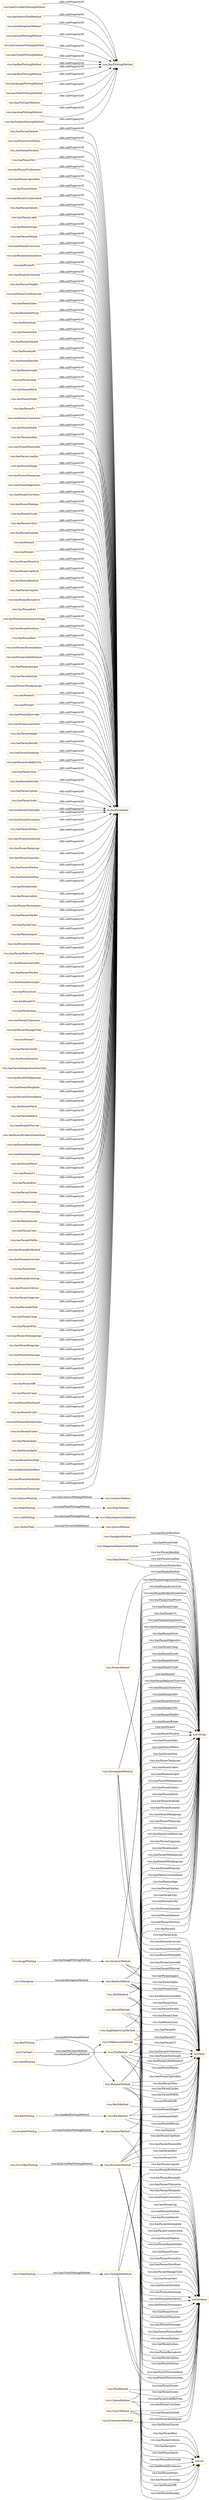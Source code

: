 digraph ar2dtool_diagram { 
rankdir=LR;
size="1501"
node [shape = rectangle, color="orange"]; "visu:ScatterMethod" "visu:QuiverMethod" "visu:StackplotMethod" "visu:XcorrMethod" "visu:FillBetweenMethod" "visu:PhaseSpectrumMethod" "visu:PcolormeshMethod" "visu:ViolinplotMethod" "visu:PcolorMethod" "visu:CohereMethod" "visu:MagnitudeSpectrumMethod" "visu:AngleSpectrumMethod" "visu:HistMethod" "visu:Hist2dMethod" "visu:PolarMethod" "visu:ContourMethod" "visu:StemMethod" "visu:PieMethod" "visu:PlotMethod" "visu:ErrorbarMethod" "visu:BarhMethod" "visu:StreamplotMethod" "visu:BarMethod" "visu:BoxplotMethod" "visu:HexbinMethod" "visu:ImshowMethod" ; /*classes style*/
	"visu:hasParamDataset" -> "ds:hasParameter" [ label = "rdfs:subPropertyOf" ];
	"visu:hasErrorBarPlottingMethod" -> "visu:hasPlottingMethod" [ label = "rdfs:subPropertyOf" ];
	"visu:hasParamStartPoints" -> "ds:hasParameter" [ label = "rdfs:subPropertyOf" ];
	"visu:hasParamNormed" -> "ds:hasParameter" [ label = "rdfs:subPropertyOf" ];
	"visu:hasParamYerr" -> "ds:hasParameter" [ label = "rdfs:subPropertyOf" ];
	"visu:hasParamPctdistance" -> "ds:hasParameter" [ label = "rdfs:subPropertyOf" ];
	"visu:hasParamCapwidths" -> "ds:hasParameter" [ label = "rdfs:subPropertyOf" ];
	"visu:hasParamPoints" -> "ds:hasParameter" [ label = "rdfs:subPropertyOf" ];
	"visu:hasParamCounterclock" -> "ds:hasParameter" [ label = "rdfs:subPropertyOf" ];
	"visu:hasParamDensity" -> "ds:hasParameter" [ label = "rdfs:subPropertyOf" ];
	"visu:hasParamLabel" -> "ds:hasParameter" [ label = "rdfs:subPropertyOf" ];
	"visu:hasParamOrigin" -> "ds:hasParameter" [ label = "rdfs:subPropertyOf" ];
	"visu:hasParamMincnt" -> "ds:hasParameter" [ label = "rdfs:subPropertyOf" ];
	"visu:hasParamErrorevery" -> "ds:hasParameter" [ label = "rdfs:subPropertyOf" ];
	"visu:hasParamInterpolation" -> "ds:hasParameter" [ label = "rdfs:subPropertyOf" ];
	"visu:hasParamFc" -> "ds:hasParameter" [ label = "rdfs:subPropertyOf" ];
	"visu:hasParamArrowstyle" -> "ds:hasParameter" [ label = "rdfs:subPropertyOf" ];
	"visu:hasParamWeights" -> "ds:hasParameter" [ label = "rdfs:subPropertyOf" ];
	"visu:hasParamConfIntervals" -> "ds:hasParameter" [ label = "rdfs:subPropertyOf" ];
	"visu:hasParamSides" -> "ds:hasParameter" [ label = "rdfs:subPropertyOf" ];
	"visu:hasParamHisttype" -> "ds:hasParameter" [ label = "rdfs:subPropertyOf" ];
	"visu:hasVectorFieldMethod" -> "visu:hasPlottingMethod" [ label = "rdfs:subPropertyOf" ];
	"visu:hasHistogramMethod" -> "visu:hasPlottingMethod" [ label = "rdfs:subPropertyOf" ];
	"visu:hasParamLog" -> "ds:hasParameter" [ label = "rdfs:subPropertyOf" ];
	"visu:hasParamNorm" -> "ds:hasParameter" [ label = "rdfs:subPropertyOf" ];
	"visu:hasParamStacked" -> "ds:hasParameter" [ label = "rdfs:subPropertyOf" ];
	"visu:hasParamLeft" -> "ds:hasParameter" [ label = "rdfs:subPropertyOf" ];
	"visu:hasParamBasefmt" -> "ds:hasParameter" [ label = "rdfs:subPropertyOf" ];
	"visu:hasParamScalex" -> "ds:hasParameter" [ label = "rdfs:subPropertyOf" ];
	"visu:hasParamStep" -> "ds:hasParameter" [ label = "rdfs:subPropertyOf" ];
	"visu:hasParamHatch" -> "ds:hasParameter" [ label = "rdfs:subPropertyOf" ];
	"visu:hasParamWidth" -> "ds:hasParameter" [ label = "rdfs:subPropertyOf" ];
	"visu:hasParamFs" -> "ds:hasParameter" [ label = "rdfs:subPropertyOf" ];
	"visu:hasParamCumulative" -> "ds:hasParameter" [ label = "rdfs:subPropertyOf" ];
	"visu:hasParamPadTo" -> "ds:hasParameter" [ label = "rdfs:subPropertyOf" ];
	"visu:hasParamLolims" -> "ds:hasParameter" [ label = "rdfs:subPropertyOf" ];
	"visu:hasParamElinewidth" -> "ds:hasParameter" [ label = "rdfs:subPropertyOf" ];
	"visu:hasParamLinefmt" -> "ds:hasParameter" [ label = "rdfs:subPropertyOf" ];
	"visu:hasLinePlottingMethod" -> "visu:hasPlottingMethod" [ label = "rdfs:subPropertyOf" ];
	"visu:hasParamRange" -> "ds:hasParameter" [ label = "rdfs:subPropertyOf" ];
	"visu:hasParamMeanprops" -> "ds:hasParameter" [ label = "rdfs:subPropertyOf" ];
	"visu:hasParamEdgecolors" -> "ds:hasParameter" [ label = "rdfs:subPropertyOf" ];
	"visu:hasParamUsevlines" -> "ds:hasParameter" [ label = "rdfs:subPropertyOf" ];
	"visu:hasParamMaxlags" -> "ds:hasParameter" [ label = "rdfs:subPropertyOf" ];
	"visu:hasParamYscale" -> "ds:hasParameter" [ label = "rdfs:subPropertyOf" ];
	"visu:hasParamColors" -> "ds:hasParameter" [ label = "rdfs:subPropertyOf" ];
	"visu:hasParamExplode" -> "ds:hasParameter" [ label = "rdfs:subPropertyOf" ];
	"visu:hasParamX" -> "ds:hasParameter" [ label = "rdfs:subPropertyOf" ];
	"visu:hasParamC" -> "ds:hasParameter" [ label = "rdfs:subPropertyOf" ];
	"visu:hasParamShowbox" -> "ds:hasParameter" [ label = "rdfs:subPropertyOf" ];
	"visu:hasParamCapthick" -> "ds:hasParameter" [ label = "rdfs:subPropertyOf" ];
	"visu:hasParamBaseline" -> "ds:hasParameter" [ label = "rdfs:subPropertyOf" ];
	"visu:hasParamCapsize" -> "ds:hasParameter" [ label = "rdfs:subPropertyOf" ];
	"visu:hasParamBarsabove" -> "ds:hasParameter" [ label = "rdfs:subPropertyOf" ];
	"visu:hasParamFmt" -> "ds:hasParameter" [ label = "rdfs:subPropertyOf" ];
	"visu:hasParamInterpolationStage" -> "ds:hasParameter" [ label = "rdfs:subPropertyOf" ];
	"visu:hasContourPlottingMethod" -> "visu:hasPlottingMethod" [ label = "rdfs:subPropertyOf" ];
	"visu:hasParamPositions" -> "ds:hasParameter" [ label = "rdfs:subPropertyOf" ];
	"visu:hasParamXerr" -> "ds:hasParameter" [ label = "rdfs:subPropertyOf" ];
	"visu:hasParamShowmedians" -> "ds:hasParameter" [ label = "rdfs:subPropertyOf" ];
	"visu:hasParamLabeldistance" -> "ds:hasParameter" [ label = "rdfs:subPropertyOf" ];
	"visu:hasParamAutopct" -> "ds:hasParameter" [ label = "rdfs:subPropertyOf" ];
	"visu:hasParamExtent" -> "ds:hasParameter" [ label = "rdfs:subPropertyOf" ];
	"visu:hasViolinPlottingMethod" -> "visu:hasPlottingMethod" [ label = "rdfs:subPropertyOf" ];
	"visu:hasParamWhiskerprops" -> "ds:hasParameter" [ label = "rdfs:subPropertyOf" ];
	"visu:hasParamY1" -> "ds:hasParameter" [ label = "rdfs:subPropertyOf" ];
	"visu:hasParamS" -> "ds:hasParameter" [ label = "rdfs:subPropertyOf" ];
	"visu:hasParamShowcaps" -> "ds:hasParameter" [ label = "rdfs:subPropertyOf" ];
	"visu:hasParamLinewidths" -> "ds:hasParameter" [ label = "rdfs:subPropertyOf" ];
	"visu:hasParamHeight" -> "ds:hasParameter" [ label = "rdfs:subPropertyOf" ];
	"visu:hasParamRwidth" -> "ds:hasParameter" [ label = "rdfs:subPropertyOf" ];
	"visu:hasParamMeanline" -> "ds:hasParameter" [ label = "rdfs:subPropertyOf" ];
	"visu:hasParamScaleByFreq" -> "ds:hasParameter" [ label = "rdfs:subPropertyOf" ];
	"visu:hasParamVmin" -> "ds:hasParameter" [ label = "rdfs:subPropertyOf" ];
	"visu:hasParamDetrend" -> "ds:hasParameter" [ label = "rdfs:subPropertyOf" ];
	"visu:hasParamUplims" -> "ds:hasParameter" [ label = "rdfs:subPropertyOf" ];
	"visu:hasParamScale" -> "ds:hasParameter" [ label = "rdfs:subPropertyOf" ];
	"visu:hasBarPlottingMethod" -> "visu:hasPlottingMethod" [ label = "rdfs:subPropertyOf" ];
	"visu:hasParamMinlength" -> "ds:hasParameter" [ label = "rdfs:subPropertyOf" ];
	"visu:hasParamNormalize" -> "ds:hasParameter" [ label = "rdfs:subPropertyOf" ];
	"visu:hasParamXlolims" -> "ds:hasParameter" [ label = "rdfs:subPropertyOf" ];
	"visu:hasBoxPlottingMethod" -> "visu:hasPlottingMethod" [ label = "rdfs:subPropertyOf" ];
	"visu:hasParamAntialiased" -> "ds:hasParameter" [ label = "rdfs:subPropertyOf" ];
	"visu:hasParamTextprops" -> "ds:hasParameter" [ label = "rdfs:subPropertyOf" ];
	"visu:hasParamQuantiles" -> "ds:hasParameter" [ label = "rdfs:subPropertyOf" ];
	"visu:hasParamShadow" -> "ds:hasParameter" [ label = "rdfs:subPropertyOf" ];
	"visu:hasParamShading" -> "ds:hasParameter" [ label = "rdfs:subPropertyOf" ];
	"visu:hasImagePlottingMethod" -> "visu:hasPlottingMethod" [ label = "rdfs:subPropertyOf" ];
	"visu:hasParamScaley" -> "ds:hasParameter" [ label = "rdfs:subPropertyOf" ];
	"visu:hasParamLabels" -> "ds:hasParameter" [ label = "rdfs:subPropertyOf" ];
	"visu:hasParamShowmeans" -> "ds:hasParameter" [ label = "rdfs:subPropertyOf" ];
	"visu:hasParamMarker" -> "ds:hasParameter" [ label = "rdfs:subPropertyOf" ];
	"visu:hasPolarPlottingMethod" -> "visu:hasPlottingMethod" [ label = "rdfs:subPropertyOf" ];
	"visu:hasParamCmin" -> "ds:hasParameter" [ label = "rdfs:subPropertyOf" ];
	"visu:hasParamAspect" -> "ds:hasParameter" [ label = "rdfs:subPropertyOf" ];
	"visu:hasParamOrientation" -> "ds:hasParameter" [ label = "rdfs:subPropertyOf" ];
	"visu:hasParamReduceCFunction" -> "ds:hasParameter" [ label = "rdfs:subPropertyOf" ];
	"visu:hasParamLinewidth" -> "ds:hasParameter" [ label = "rdfs:subPropertyOf" ];
	"visu:hasParamWindow" -> "ds:hasParameter" [ label = "rdfs:subPropertyOf" ];
	"visu:hasParamResample" -> "ds:hasParameter" [ label = "rdfs:subPropertyOf" ];
	"visu:hasPieChartMethod" -> "visu:hasPlottingMethod" [ label = "rdfs:subPropertyOf" ];
	"visu:hasParamSym" -> "ds:hasParameter" [ label = "rdfs:subPropertyOf" ];
	"visu:hasParamUrl" -> "ds:hasParameter" [ label = "rdfs:subPropertyOf" ];
	"visu:hasParamArgs" -> "ds:hasParameter" [ label = "rdfs:subPropertyOf" ];
	"visu:hasParamFilternorm" -> "ds:hasParameter" [ label = "rdfs:subPropertyOf" ];
	"visu:hasParamManageTicks" -> "ds:hasParameter" [ label = "rdfs:subPropertyOf" ];
	"visu:hasParamY" -> "ds:hasParameter" [ label = "rdfs:subPropertyOf" ];
	"visu:hasParamCenter" -> "ds:hasParameter" [ label = "rdfs:subPropertyOf" ];
	"visu:hasParamXuplims" -> "ds:hasParameter" [ label = "rdfs:subPropertyOf" ];
	"visu:hasParamIntegrationDirection" -> "ds:hasParameter" [ label = "rdfs:subPropertyOf" ];
	"visu:hasParamWedgeprops" -> "ds:hasParameter" [ label = "rdfs:subPropertyOf" ];
	"visu:hasParamMarginals" -> "ds:hasParameter" [ label = "rdfs:subPropertyOf" ];
	"visu:hasParamPlotnonfinite" -> "ds:hasParameter" [ label = "rdfs:subPropertyOf" ];
	"visu:hasParamNotch" -> "ds:hasParameter" [ label = "rdfs:subPropertyOf" ];
	"visu:hasParamRadius" -> "ds:hasParameter" [ label = "rdfs:subPropertyOf" ];
	"visu:hasParamFilterrad" -> "ds:hasParameter" [ label = "rdfs:subPropertyOf" ];
	"visu:hasParamBrokenStreamlines" -> "ds:hasParameter" [ label = "rdfs:subPropertyOf" ];
	"visu:hasParamRotatelabels" -> "ds:hasParameter" [ label = "rdfs:subPropertyOf" ];
	"visu:hasParamInterpolate" -> "ds:hasParameter" [ label = "rdfs:subPropertyOf" ];
	"visu:hasParamWhere" -> "ds:hasParameter" [ label = "rdfs:subPropertyOf" ];
	"visu:hasParamY2" -> "ds:hasParameter" [ label = "rdfs:subPropertyOf" ];
	"visu:hasParamBins" -> "ds:hasParameter" [ label = "rdfs:subPropertyOf" ];
	"visu:hasParamZorder" -> "ds:hasParameter" [ label = "rdfs:subPropertyOf" ];
	"visu:hasParamVmax" -> "ds:hasParameter" [ label = "rdfs:subPropertyOf" ];
	"visu:hasParamStartangle" -> "ds:hasParameter" [ label = "rdfs:subPropertyOf" ];
	"visu:hasAreaPlottingMethod" -> "visu:hasPlottingMethod" [ label = "rdfs:subPropertyOf" ];
	"visu:hasParamXscale" -> "ds:hasParameter" [ label = "rdfs:subPropertyOf" ];
	"visu:hasParamColor" -> "ds:hasParameter" [ label = "rdfs:subPropertyOf" ];
	"visu:hasParamWidths" -> "ds:hasParameter" [ label = "rdfs:subPropertyOf" ];
	"visu:hasParamBwMethod" -> "ds:hasParameter" [ label = "rdfs:subPropertyOf" ];
	"visu:hasParamArrowsize" -> "ds:hasParameter" [ label = "rdfs:subPropertyOf" ];
	"visu:hasParamVert" -> "ds:hasParameter" [ label = "rdfs:subPropertyOf" ];
	"visu:hasParamBootstrap" -> "ds:hasParameter" [ label = "rdfs:subPropertyOf" ];
	"visu:hasParamGridsize" -> "ds:hasParameter" [ label = "rdfs:subPropertyOf" ];
	"visu:hasParamCapprops" -> "ds:hasParameter" [ label = "rdfs:subPropertyOf" ];
	"visu:hasParamBottom" -> "ds:hasParameter" [ label = "rdfs:subPropertyOf" ];
	"visu:hasParamCmap" -> "ds:hasParameter" [ label = "rdfs:subPropertyOf" ];
	"visu:hasParamWhis" -> "ds:hasParameter" [ label = "rdfs:subPropertyOf" ];
	"visu:hasParamMedianprops" -> "ds:hasParameter" [ label = "rdfs:subPropertyOf" ];
	"visu:hasParamBoxprops" -> "ds:hasParameter" [ label = "rdfs:subPropertyOf" ];
	"visu:hasParamAutorange" -> "ds:hasParameter" [ label = "rdfs:subPropertyOf" ];
	"visu:hasScatterPlottingMethod" -> "visu:hasPlottingMethod" [ label = "rdfs:subPropertyOf" ];
	"visu:hasParamPatchArtist" -> "ds:hasParameter" [ label = "rdfs:subPropertyOf" ];
	"visu:hasParamUsermedians" -> "ds:hasParameter" [ label = "rdfs:subPropertyOf" ];
	"visu:hasParamNfft" -> "ds:hasParameter" [ label = "rdfs:subPropertyOf" ];
	"visu:hasParamCmax" -> "ds:hasParameter" [ label = "rdfs:subPropertyOf" ];
	"visu:hasParamMaxlength" -> "ds:hasParameter" [ label = "rdfs:subPropertyOf" ];
	"visu:hasParamEcolor" -> "ds:hasParameter" [ label = "rdfs:subPropertyOf" ];
	"visu:hasParamShowextrema" -> "ds:hasParameter" [ label = "rdfs:subPropertyOf" ];
	"visu:hasParamFrame" -> "ds:hasParameter" [ label = "rdfs:subPropertyOf" ];
	"visu:hasParamAlign" -> "ds:hasParameter" [ label = "rdfs:subPropertyOf" ];
	"visu:hasParamAlpha" -> "ds:hasParameter" [ label = "rdfs:subPropertyOf" ];
	"visu:hasParamNoverlap" -> "ds:hasParameter" [ label = "rdfs:subPropertyOf" ];
	"visu:hasParamShowfliers" -> "ds:hasParameter" [ label = "rdfs:subPropertyOf" ];
	"visu:hasParamMarkerfmt" -> "ds:hasParameter" [ label = "rdfs:subPropertyOf" ];
	"visu:hasParamFlierprops" -> "ds:hasParameter" [ label = "rdfs:subPropertyOf" ];
	"visu:StreamplotMethod" -> "xsd:string" [ label = "visu:hasParamIntegrationDirection" ];
	"visu:StreamplotMethod" -> "xsd:string" [ label = "visu:hasParamArrowstyle" ];
	"visu:BoxplotMethod" -> "xsd:float" [ label = "visu:hasParamCapwidths" ];
	"visu:Hist2dMethod" -> "xsd:string" [ label = "visu:hasParamWeights" ];
	"visu:BoxplotMethod" -> "xsd:string" [ label = "visu:hasParamConfIntervals" ];
	"visu:FillBetweenMethod" -> "xsd:string" [ label = "visu:hasParamWhere" ];
	"visu:BoxplotMethod" -> "xsd:int" [ label = "visu:hasParamBootstrap" ];
	"visu:BoxplotMethod" -> "xsd:string" [ label = "visu:hasParamCapprops" ];
	"visu:ErrorbarMethod" -> "xsd:int" [ label = "visu:hasParamErrorevery" ];
	"visu:ErrorbarMethod" -> "xsd:float" [ label = "visu:hasParamCapthick" ];
	"visu:StreamplotMethod" -> "xsd:float" [ label = "visu:hasParamMinlength" ];
	"visu:BoxplotMethod" -> "xsd:string" [ label = "visu:hasParamLabels" ];
	"visu:StemMethod" -> "xsd:string" [ label = "visu:hasParamLinefmt" ];
	"visu:ErrorbarMethod" -> "xsd:float" [ label = "visu:hasParamElinewidth" ];
	"visu:ViolinplotMethod" -> "xsd:string" [ label = "visu:hasParamQuantiles" ];
	"visu:ViolinplotMethod" -> "xsd:boolean" [ label = "visu:hasParamShowmedians" ];
	"visu:PieMethod" -> "xsd:string" [ label = "visu:hasParamTextprops" ];
	"visu:ImshowMethod" -> "xsd:string" [ label = "visu:hasParamOrigin" ];
	"visu:BoxplotMethod" -> "xsd:boolean" [ label = "visu:hasParamShowmeans" ];
	"visu:ErrorbarMethod" -> "xsd:boolean" [ label = "visu:hasParamXuplims" ];
	"visu:ErrorbarMethod" -> "xsd:boolean" [ label = "visu:hasParamLolims" ];
	"visu:FillBetweenMethod" -> "xsd:string" [ label = "visu:hasParamStep" ];
	"visu:ErrorbarMethod" -> "xsd:string" [ label = "visu:hasParamEcolor" ];
	"visu:PieMethod" -> "xsd:float" [ label = "visu:hasParamStartangle" ];
	"visu:ImshowMethod" -> "xsd:float" [ label = "visu:hasParamFilterrad" ];
	"visu:PieMethod" -> "xsd:float" [ label = "visu:hasParamLabeldistance" ];
	"visu:StreamplotMethod" -> "xsd:float" [ label = "visu:hasParamLinewidth" ];
	"visu:BoxplotMethod" -> "xsd:float" [ label = "visu:hasParamWhis" ];
	"visu:HistMethod" -> "xsd:boolean" [ label = "visu:hasParamCumulative" ];
	"visu:PieMethod" -> "xsd:string" [ label = "visu:hasParamColors" ];
	"visu:AngleSpectrumMethod" -> "xsd:int" [ label = "visu:hasParamPadTo" ];
	"visu:ErrorbarMethod" -> "xsd:boolean" [ label = "visu:hasParamBarsabove" ];
	"visu:BoxplotMethod" -> "xsd:string" [ label = "visu:hasParamMedianprops" ];
	"visu:HexbinMethod" -> "xsd:string" [ label = "visu:hasParamNorm" ];
	"visu:BoxplotMethod" -> "xsd:boolean" [ label = "visu:hasParamNotch" ];
	"visu:PcolormeshMethod" -> "xsd:boolean" [ label = "visu:hasParamAntialiased" ];
	"visu:Hist2dMethod" -> "xsd:boolean" [ label = "visu:hasParamDensity" ];
	"visu:CohereMethod" -> "xsd:string" [ label = "visu:hasParamDetrend" ];
	"visu:BoxplotMethod" -> "xsd:boolean" [ label = "visu:hasParamMeanline" ];
	"visu:ImagePlotting" -> "visu:ImshowMethod" [ label = "visu:hasImagePlottingMethod" ];
	"visu:FillBetweenMethod" -> "xsd:float" [ label = "visu:hasParamY2" ];
	"visu:ErrorbarMethod" -> "xsd:float" [ label = "visu:hasParamXerr" ];
	"visu:AreaPlotting" -> "visu:FillBetweenMethod" [ label = "visu:hasAreaPlottingMethod" ];
	"visu:FillBetweenMethod" -> "xsd:float" [ label = "visu:hasParamY1" ];
	"visu:PieMethod" -> "xsd:string" [ label = "visu:hasParamAutopct" ];
	"visu:HexbinMethod" -> "xsd:string" [ label = "visu:hasParamEdgecolors" ];
	"visu:ErrorbarMethod" -> "xsd:boolean" [ label = "visu:hasParamUplims" ];
	"visu:ErrorBarPlotting" -> "visu:ErrorbarMethod" [ label = "visu:hasErrorBarPlottingMethod" ];
	"visu:PcolorMethod" -> "xsd:float" [ label = "visu:hasParamArgs" ];
	"visu:HistMethod" -> "xsd:string" [ label = "visu:hasParamOrientation" ];
	"visu:ImshowMethod" -> "xsd:boolean" [ label = "visu:hasParamResample" ];
	"visu:BarhMethod" -> "xsd:float" [ label = "visu:hasParamLeft" ];
	"visu:BarMethod" -> "xsd:float" [ label = "visu:hasParamWidth" ];
	"visu:BoxplotMethod" -> "xsd:string" [ label = "visu:hasParamWhiskerprops" ];
	"visu:AngleSpectrumMethod" -> "xsd:string" [ label = "visu:hasParamWindow" ];
	"visu:FillBetweenMethod" -> "xsd:boolean" [ label = "visu:hasParamInterpolate" ];
	"visu:BarPlotting" -> "visu:BarMethod" [ label = "visu:hasBarPlottingMethod" ];
	"visu:BoxplotMethod" -> "xsd:string" [ label = "visu:hasParamBoxprops" ];
	"visu:StackplotMethod" -> "xsd:string" [ label = "visu:hasParamBaseline" ];
	"visu:BarMethod" -> "xsd:string" [ label = "visu:hasParamAlign" ];
	"visu:Hist2dMethod" -> "xsd:float" [ label = "visu:hasParamCmin" ];
	"visu:ScatterMethod" -> "xsd:boolean" [ label = "visu:hasParamPlotnonfinite" ];
	"visu:XcorrMethod" -> "xsd:boolean" [ label = "visu:hasParamUsevlines" ];
	"visu:HexbinMethod" -> "xsd:int" [ label = "visu:hasParamMincnt" ];
	"visu:StreamplotMethod" -> "xsd:float" [ label = "visu:hasParamArrowsize" ];
	"visu:ScatterPlotting" -> "visu:ScatterMethod" [ label = "visu:hasScatterPlottingMethod" ];
	"visu:HistMethod" -> "xsd:boolean" [ label = "visu:hasParamLog" ];
	"visu:PieChart" -> "visu:PieMethod" [ label = "visu:hasPieChartMethod" ];
	"visu:AngleSpectrumMethod" -> "xsd:string" [ label = "visu:hasParamSides" ];
	"visu:ViolinplotMethod" -> "xsd:boolean" [ label = "visu:hasParamShowextrema" ];
	"visu:HistMethod" -> "xsd:float" [ label = "visu:hasParamRwidth" ];
	"visu:ViolinplotMethod" -> "xsd:string" [ label = "visu:hasParamDataset" ];
	"visu:Hist2dMethod" -> "xsd:float" [ label = "visu:hasParamCmax" ];
	"visu:HexbinMethod" -> "xsd:float" [ label = "visu:hasParamVmax" ];
	"visu:StemMethod" -> "xsd:string" [ label = "visu:hasParamMarkerfmt" ];
	"visu:BoxplotMethod" -> "xsd:boolean" [ label = "visu:hasParamShowcaps" ];
	"visu:ImshowMethod" -> "xsd:boolean" [ label = "visu:hasParamFilternorm" ];
	"visu:HexbinMethod" -> "xsd:float" [ label = "visu:hasParamLinewidths" ];
	"visu:PieMethod" -> "xsd:string" [ label = "visu:hasParamWedgeprops" ];
	"visu:Histogram" -> "visu:HexbinMethod" [ label = "visu:hasHistogramMethod" ];
	"visu:HexbinMethod" -> "xsd:float" [ label = "visu:hasParamVmin" ];
	"visu:ScatterMethod" -> "xsd:string" [ label = "visu:hasParamMarker" ];
	"visu:PieMethod" -> "xsd:boolean" [ label = "visu:hasParamRotatelabels" ];
	"visu:ContourPlotting" -> "visu:ContourMethod" [ label = "visu:hasContourPlottingMethod" ];
	"visu:StreamplotMethod" -> "xsd:string" [ label = "visu:hasParamBrokenStreamlines" ];
	"visu:HexbinMethod" -> "xsd:string" [ label = "visu:hasParamCmap" ];
	"visu:BoxplotMethod" -> "xsd:boolean" [ label = "visu:hasParamShowfliers" ];
	"visu:VectorField" -> "visu:QuiverMethod" [ label = "visu:hasVectorFieldMethod" ];
	"visu:StreamplotMethod" -> "xsd:string" [ label = "visu:hasParamStartPoints" ];
	"visu:XcorrMethod" -> "xsd:int" [ label = "visu:hasParamMaxlags" ];
	"visu:BarMethod" -> "xsd:float" [ label = "visu:hasParamBottom" ];
	"visu:AngleSpectrumMethod" -> "xsd:int" [ label = "visu:hasParamFc" ];
	"visu:ImshowMethod" -> "xsd:string" [ label = "visu:hasParamUrl" ];
	"visu:BoxplotMethod" -> "xsd:boolean" [ label = "visu:hasParamManageTicks" ];
	"visu:PieMethod" -> "xsd:string" [ label = "visu:hasParamCenter" ];
	"visu:ViolinPlotting" -> "visu:ViolinplotMethod" [ label = "visu:hasViolinPlottingMethod" ];
	"visu:Hist2dMethod" -> "xsd:string" [ label = "visu:hasParamRange" ];
	"visu:BoxplotMethod" -> "xsd:string" [ label = "visu:hasParamUsermedians" ];
	"visu:ErrorbarMethod" -> "xsd:float" [ label = "visu:hasParamYerr" ];
	"visu:StreamplotMethod" -> "xsd:float" [ label = "visu:hasParamMaxlength" ];
	"visu:HexbinMethod" -> "xsd:int" [ label = "visu:hasParamBins" ];
	"visu:MagnitudeSpectrumMethod" -> "xsd:string" [ label = "visu:hasParamScale" ];
	"visu:PolarPlotting" -> "visu:PolarMethod" [ label = "visu:hasPolarPlottingMethod" ];
	"visu:BoxplotMethod" -> "xsd:float" [ label = "visu:hasParamZorder" ];
	"visu:CohereMethod" -> "xsd:int" [ label = "visu:hasParamNoverlap" ];
	"visu:LinePlotting" -> "visu:PhaseSpectrumMethod" [ label = "visu:hasLinePlottingMethod" ];
	"visu:AngleSpectrumMethod" -> "xsd:float" [ label = "visu:hasParamFs" ];
	"visu:ImshowMethod" -> "xsd:string" [ label = "visu:hasParamInterpolation" ];
	"visu:BoxplotMethod" -> "xsd:string" [ label = "visu:hasParamPositions" ];
	"visu:BoxPlotting" -> "visu:BoxplotMethod" [ label = "visu:hasBoxPlottingMethod" ];
	"visu:StemMethod" -> "xsd:string" [ label = "visu:hasParamBasefmt" ];
	"visu:HexbinMethod" -> "xsd:string" [ label = "visu:hasParamXscale" ];
	"visu:PieMethod" -> "xsd:boolean" [ label = "visu:hasParamFrame" ];
	"visu:ErrorbarMethod" -> "xsd:float" [ label = "visu:hasParamCapsize" ];
	"visu:PieMethod" -> "xsd:boolean" [ label = "visu:hasParamNormalize" ];
	"visu:ErrorbarMethod" -> "xsd:string" [ label = "visu:hasParamFmt" ];
	"visu:BoxplotMethod" -> "xsd:boolean" [ label = "visu:hasParamVert" ];
	"visu:PieMethod" -> "xsd:float" [ label = "visu:hasParamRadius" ];
	"visu:HexbinMethod" -> "xsd:string" [ label = "visu:hasParamExtent" ];
	"visu:HexbinMethod" -> "xsd:int" [ label = "visu:hasParamGridsize" ];
	"visu:BoxplotMethod" -> "xsd:string" [ label = "visu:hasParamMeanprops" ];
	"visu:ViolinplotMethod" -> "xsd:int" [ label = "visu:hasParamPoints" ];
	"visu:PieMethod" -> "xsd:string" [ label = "visu:hasParamHatch" ];
	"visu:HexbinMethod" -> "xsd:string" [ label = "visu:hasParamYscale" ];
	"visu:HexbinMethod" -> "xsd:string" [ label = "visu:hasParamC" ];
	"visu:HexbinMethod" -> "xsd:boolean" [ label = "visu:hasParamMarginals" ];
	"visu:ImshowMethod" -> "xsd:string" [ label = "visu:hasParamInterpolationStage" ];
	"visu:ViolinplotMethod" -> "xsd:float" [ label = "visu:hasParamBwMethod" ];
	"visu:PieMethod" -> "xsd:float" [ label = "visu:hasParamPctdistance" ];
	"visu:HexbinMethod" -> "xsd:float" [ label = "visu:hasParamAlpha" ];
	"visu:PieMethod" -> "xsd:boolean" [ label = "visu:hasParamCounterclock" ];
	"visu:HexbinMethod" -> "xsd:string" [ label = "visu:hasParamReduceCFunction" ];
	"visu:PlotMethod" -> "xsd:boolean" [ label = "visu:hasParamScaley" ];
	"visu:HistMethod" -> "xsd:string" [ label = "visu:hasParamLabel" ];
	"visu:PlotMethod" -> "xsd:boolean" [ label = "visu:hasParamScalex" ];
	"visu:PieMethod" -> "xsd:string" [ label = "visu:hasParamExplode" ];
	"visu:BoxplotMethod" -> "xsd:boolean" [ label = "visu:hasParamShowbox" ];
	"visu:ErrorbarMethod" -> "xsd:boolean" [ label = "visu:hasParamXlolims" ];
	"visu:PieMethod" -> "xsd:boolean" [ label = "visu:hasParamShadow" ];
	"visu:CohereMethod" -> "xsd:int" [ label = "visu:hasParamNfft" ];
	"visu:PcolorMethod" -> "xsd:string" [ label = "visu:hasParamShading" ];
	"visu:HistMethod" -> "xsd:string" [ label = "visu:hasParamHisttype" ];
	"visu:BoxplotMethod" -> "xsd:string" [ label = "visu:hasParamFlierprops" ];
	"visu:BoxplotMethod" -> "xsd:float" [ label = "visu:hasParamWidths" ];
	"visu:HistMethod" -> "xsd:boolean" [ label = "visu:hasParamStacked" ];
	"visu:BoxplotMethod" -> "xsd:boolean" [ label = "visu:hasParamAutorange" ];
	"visu:HistMethod" -> "xsd:string" [ label = "visu:hasParamColor" ];
	"visu:BarMethod" -> "xsd:float" [ label = "visu:hasParamHeight" ];
	"visu:Hist2dMethod" -> "xsd:string" [ label = "visu:hasParamY" ];
	"visu:BoxplotMethod" -> "xsd:boolean" [ label = "visu:hasParamPatchArtist" ];
	"visu:CohereMethod" -> "xsd:string" [ label = "visu:hasParamX" ];
	"visu:CohereMethod" -> "xsd:boolean" [ label = "visu:hasParamScaleByFreq" ];
	"visu:ScatterMethod" -> "xsd:float" [ label = "visu:hasParamS" ];
	"visu:ImshowMethod" -> "xsd:float" [ label = "visu:hasParamAspect" ];
	"visu:BoxplotMethod" -> "xsd:string" [ label = "visu:hasParamSym" ];
	"visu:XcorrMethod" -> "xsd:boolean" [ label = "visu:hasParamNormed" ];

}
